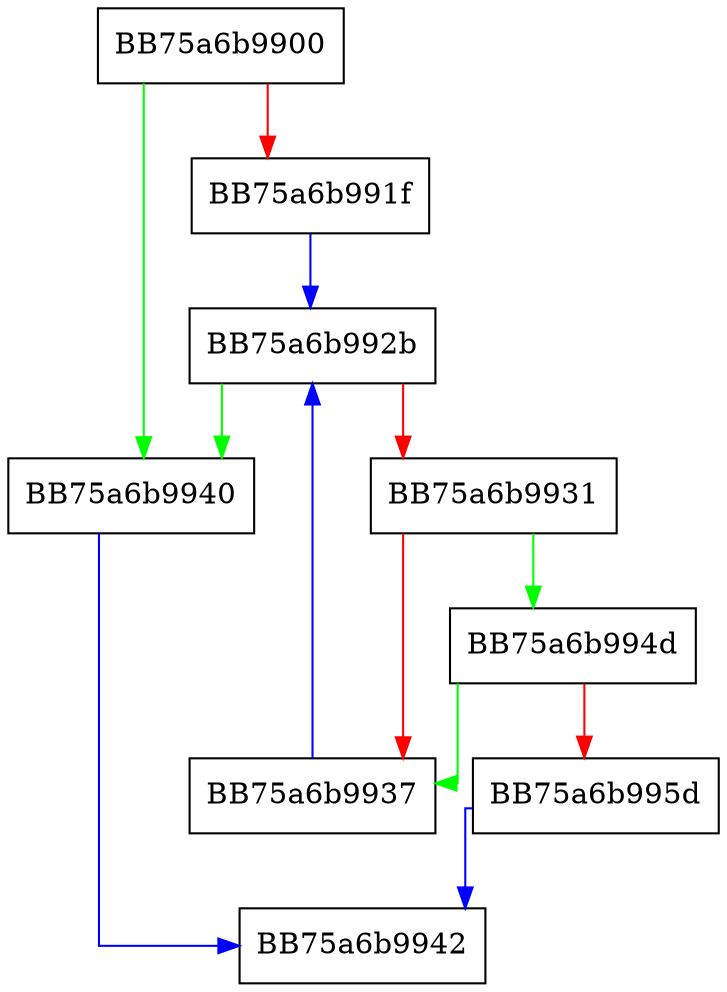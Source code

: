 digraph morphines_ismine {
  node [shape="box"];
  graph [splines=ortho];
  BB75a6b9900 -> BB75a6b9940 [color="green"];
  BB75a6b9900 -> BB75a6b991f [color="red"];
  BB75a6b991f -> BB75a6b992b [color="blue"];
  BB75a6b992b -> BB75a6b9940 [color="green"];
  BB75a6b992b -> BB75a6b9931 [color="red"];
  BB75a6b9931 -> BB75a6b994d [color="green"];
  BB75a6b9931 -> BB75a6b9937 [color="red"];
  BB75a6b9937 -> BB75a6b992b [color="blue"];
  BB75a6b9940 -> BB75a6b9942 [color="blue"];
  BB75a6b994d -> BB75a6b9937 [color="green"];
  BB75a6b994d -> BB75a6b995d [color="red"];
  BB75a6b995d -> BB75a6b9942 [color="blue"];
}